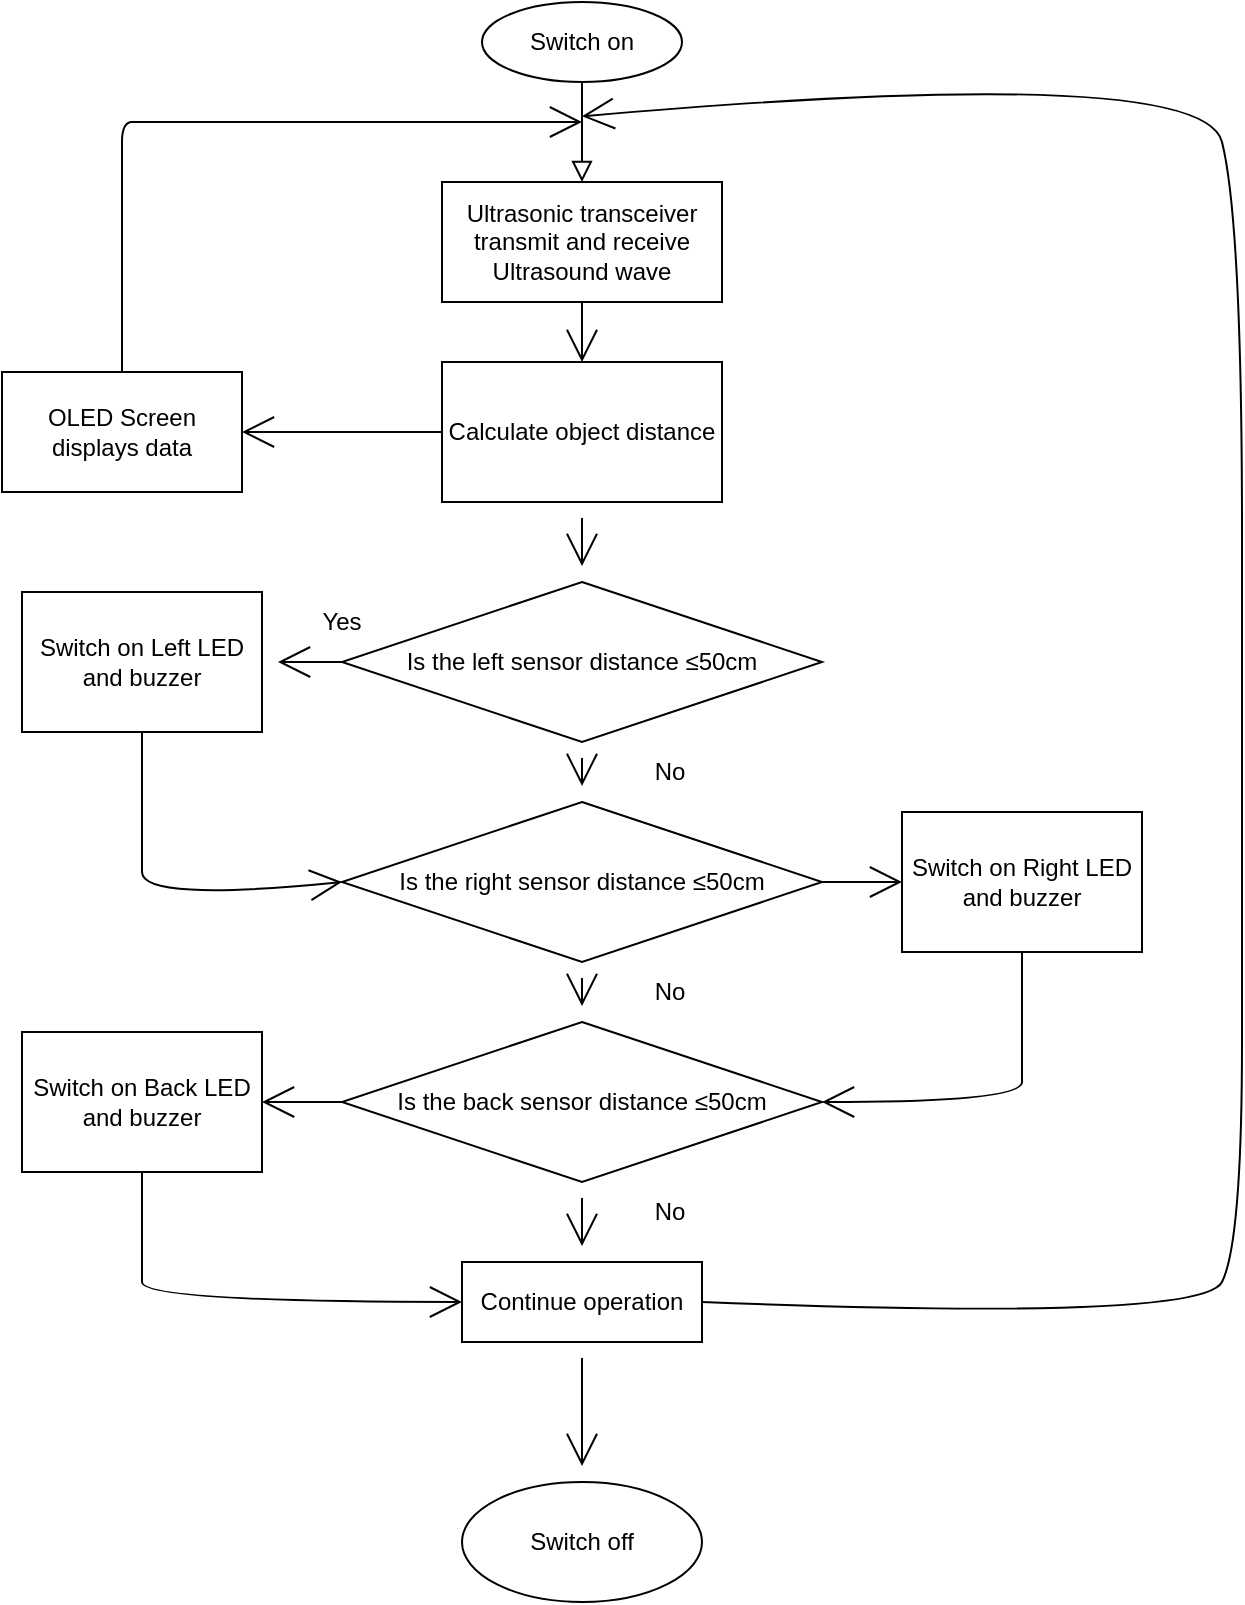 <mxfile version="20.0.1" type="github">
  <diagram id="C5RBs43oDa-KdzZeNtuy" name="Page-1">
    <mxGraphModel dx="1767" dy="776" grid="1" gridSize="10" guides="1" tooltips="1" connect="1" arrows="1" fold="1" page="1" pageScale="1" pageWidth="827" pageHeight="1169" math="0" shadow="0">
      <root>
        <mxCell id="WIyWlLk6GJQsqaUBKTNV-0" />
        <mxCell id="WIyWlLk6GJQsqaUBKTNV-1" parent="WIyWlLk6GJQsqaUBKTNV-0" />
        <mxCell id="WIyWlLk6GJQsqaUBKTNV-2" value="" style="rounded=0;html=1;jettySize=auto;orthogonalLoop=1;fontSize=11;endArrow=block;endFill=0;endSize=8;strokeWidth=1;shadow=0;labelBackgroundColor=none;edgeStyle=orthogonalEdgeStyle;" parent="WIyWlLk6GJQsqaUBKTNV-1" edge="1">
          <mxGeometry relative="1" as="geometry">
            <mxPoint x="400" y="100" as="sourcePoint" />
            <mxPoint x="400" y="150" as="targetPoint" />
          </mxGeometry>
        </mxCell>
        <mxCell id="VKJCHZp7ja3JRvj-tNbH-0" value="Switch on" style="ellipse;whiteSpace=wrap;html=1;hachureGap=4;" vertex="1" parent="WIyWlLk6GJQsqaUBKTNV-1">
          <mxGeometry x="350" y="60" width="100" height="40" as="geometry" />
        </mxCell>
        <mxCell id="VKJCHZp7ja3JRvj-tNbH-1" value="Ultrasonic transceiver transmit and receive Ultrasound wave" style="rounded=0;whiteSpace=wrap;html=1;hachureGap=4;" vertex="1" parent="WIyWlLk6GJQsqaUBKTNV-1">
          <mxGeometry x="330" y="150" width="140" height="60" as="geometry" />
        </mxCell>
        <mxCell id="VKJCHZp7ja3JRvj-tNbH-17" value="" style="edgeStyle=none;curved=1;rounded=0;orthogonalLoop=1;jettySize=auto;html=1;endArrow=open;startSize=14;endSize=14;sourcePerimeterSpacing=8;targetPerimeterSpacing=8;" edge="1" parent="WIyWlLk6GJQsqaUBKTNV-1" source="VKJCHZp7ja3JRvj-tNbH-2" target="VKJCHZp7ja3JRvj-tNbH-16">
          <mxGeometry relative="1" as="geometry" />
        </mxCell>
        <mxCell id="VKJCHZp7ja3JRvj-tNbH-2" value="Calculate object distance" style="rounded=0;whiteSpace=wrap;html=1;hachureGap=4;" vertex="1" parent="WIyWlLk6GJQsqaUBKTNV-1">
          <mxGeometry x="330" y="240" width="140" height="70" as="geometry" />
        </mxCell>
        <mxCell id="VKJCHZp7ja3JRvj-tNbH-3" value="" style="edgeStyle=none;orthogonalLoop=1;jettySize=auto;html=1;rounded=0;endArrow=open;startSize=14;endSize=14;sourcePerimeterSpacing=8;targetPerimeterSpacing=8;curved=1;exitX=0.5;exitY=1;exitDx=0;exitDy=0;entryX=0.5;entryY=0;entryDx=0;entryDy=0;" edge="1" parent="WIyWlLk6GJQsqaUBKTNV-1" source="VKJCHZp7ja3JRvj-tNbH-1" target="VKJCHZp7ja3JRvj-tNbH-2">
          <mxGeometry width="120" relative="1" as="geometry">
            <mxPoint x="880" y="320" as="sourcePoint" />
            <mxPoint x="1000" y="320" as="targetPoint" />
            <Array as="points" />
          </mxGeometry>
        </mxCell>
        <mxCell id="VKJCHZp7ja3JRvj-tNbH-4" value="OLED Screen displays data" style="rounded=0;whiteSpace=wrap;html=1;hachureGap=4;" vertex="1" parent="WIyWlLk6GJQsqaUBKTNV-1">
          <mxGeometry x="110" y="245" width="120" height="60" as="geometry" />
        </mxCell>
        <mxCell id="VKJCHZp7ja3JRvj-tNbH-5" value="" style="edgeStyle=none;orthogonalLoop=1;jettySize=auto;html=1;rounded=0;endArrow=open;startSize=14;endSize=14;sourcePerimeterSpacing=8;targetPerimeterSpacing=8;curved=1;exitX=0;exitY=0.5;exitDx=0;exitDy=0;entryX=1;entryY=0.5;entryDx=0;entryDy=0;" edge="1" parent="WIyWlLk6GJQsqaUBKTNV-1" source="VKJCHZp7ja3JRvj-tNbH-2" target="VKJCHZp7ja3JRvj-tNbH-4">
          <mxGeometry width="120" relative="1" as="geometry">
            <mxPoint x="540" y="290" as="sourcePoint" />
            <mxPoint x="660" y="290" as="targetPoint" />
            <Array as="points" />
          </mxGeometry>
        </mxCell>
        <mxCell id="VKJCHZp7ja3JRvj-tNbH-9" value="" style="edgeStyle=none;orthogonalLoop=1;jettySize=auto;html=1;rounded=0;endArrow=open;startSize=14;endSize=14;sourcePerimeterSpacing=8;targetPerimeterSpacing=8;curved=1;exitX=0.5;exitY=0;exitDx=0;exitDy=0;" edge="1" parent="WIyWlLk6GJQsqaUBKTNV-1" source="VKJCHZp7ja3JRvj-tNbH-4">
          <mxGeometry width="120" relative="1" as="geometry">
            <mxPoint x="630" y="280" as="sourcePoint" />
            <mxPoint x="400" y="120" as="targetPoint" />
            <Array as="points">
              <mxPoint x="170" y="190" />
              <mxPoint x="170" y="140" />
              <mxPoint x="170" y="120" />
              <mxPoint x="180" y="120" />
              <mxPoint x="280" y="120" />
            </Array>
          </mxGeometry>
        </mxCell>
        <mxCell id="VKJCHZp7ja3JRvj-tNbH-19" value="" style="edgeStyle=none;curved=1;rounded=0;orthogonalLoop=1;jettySize=auto;html=1;endArrow=open;startSize=14;endSize=14;sourcePerimeterSpacing=8;targetPerimeterSpacing=8;" edge="1" parent="WIyWlLk6GJQsqaUBKTNV-1" source="VKJCHZp7ja3JRvj-tNbH-16" target="VKJCHZp7ja3JRvj-tNbH-18">
          <mxGeometry relative="1" as="geometry" />
        </mxCell>
        <mxCell id="VKJCHZp7ja3JRvj-tNbH-23" value="" style="edgeStyle=none;curved=1;rounded=0;orthogonalLoop=1;jettySize=auto;html=1;endArrow=open;startSize=14;endSize=14;sourcePerimeterSpacing=8;targetPerimeterSpacing=8;exitX=0;exitY=0.5;exitDx=0;exitDy=0;" edge="1" parent="WIyWlLk6GJQsqaUBKTNV-1" source="VKJCHZp7ja3JRvj-tNbH-16" target="VKJCHZp7ja3JRvj-tNbH-22">
          <mxGeometry relative="1" as="geometry" />
        </mxCell>
        <mxCell id="VKJCHZp7ja3JRvj-tNbH-16" value="Is the left sensor distance ≤50cm" style="rhombus;whiteSpace=wrap;html=1;hachureGap=4;" vertex="1" parent="WIyWlLk6GJQsqaUBKTNV-1">
          <mxGeometry x="280" y="350" width="240" height="80" as="geometry" />
        </mxCell>
        <mxCell id="VKJCHZp7ja3JRvj-tNbH-21" value="" style="edgeStyle=none;curved=1;rounded=0;orthogonalLoop=1;jettySize=auto;html=1;endArrow=open;startSize=14;endSize=14;sourcePerimeterSpacing=8;targetPerimeterSpacing=8;" edge="1" parent="WIyWlLk6GJQsqaUBKTNV-1" source="VKJCHZp7ja3JRvj-tNbH-18" target="VKJCHZp7ja3JRvj-tNbH-20">
          <mxGeometry relative="1" as="geometry" />
        </mxCell>
        <mxCell id="VKJCHZp7ja3JRvj-tNbH-18" value="Is the right sensor distance ≤50cm" style="rhombus;whiteSpace=wrap;html=1;hachureGap=4;" vertex="1" parent="WIyWlLk6GJQsqaUBKTNV-1">
          <mxGeometry x="280" y="460" width="240" height="80" as="geometry" />
        </mxCell>
        <mxCell id="VKJCHZp7ja3JRvj-tNbH-31" value="" style="edgeStyle=none;curved=1;rounded=0;orthogonalLoop=1;jettySize=auto;html=1;endArrow=open;startSize=14;endSize=14;sourcePerimeterSpacing=8;targetPerimeterSpacing=8;" edge="1" parent="WIyWlLk6GJQsqaUBKTNV-1" source="VKJCHZp7ja3JRvj-tNbH-20" target="VKJCHZp7ja3JRvj-tNbH-30">
          <mxGeometry relative="1" as="geometry" />
        </mxCell>
        <mxCell id="VKJCHZp7ja3JRvj-tNbH-20" value="Is the back sensor distance ≤50cm" style="rhombus;whiteSpace=wrap;html=1;hachureGap=4;" vertex="1" parent="WIyWlLk6GJQsqaUBKTNV-1">
          <mxGeometry x="280" y="570" width="240" height="80" as="geometry" />
        </mxCell>
        <mxCell id="VKJCHZp7ja3JRvj-tNbH-22" value="Switch on Left LED and buzzer" style="whiteSpace=wrap;html=1;hachureGap=4;" vertex="1" parent="WIyWlLk6GJQsqaUBKTNV-1">
          <mxGeometry x="120" y="355" width="120" height="70" as="geometry" />
        </mxCell>
        <mxCell id="VKJCHZp7ja3JRvj-tNbH-24" value="Yes" style="text;strokeColor=none;fillColor=none;html=1;align=center;verticalAlign=middle;whiteSpace=wrap;rounded=0;hachureGap=4;" vertex="1" parent="WIyWlLk6GJQsqaUBKTNV-1">
          <mxGeometry x="250" y="355" width="60" height="30" as="geometry" />
        </mxCell>
        <mxCell id="VKJCHZp7ja3JRvj-tNbH-25" value="No" style="text;strokeColor=none;fillColor=none;html=1;align=center;verticalAlign=middle;whiteSpace=wrap;rounded=0;hachureGap=4;" vertex="1" parent="WIyWlLk6GJQsqaUBKTNV-1">
          <mxGeometry x="414" y="430" width="60" height="30" as="geometry" />
        </mxCell>
        <mxCell id="VKJCHZp7ja3JRvj-tNbH-26" value="No" style="text;strokeColor=none;fillColor=none;html=1;align=center;verticalAlign=middle;whiteSpace=wrap;rounded=0;hachureGap=4;" vertex="1" parent="WIyWlLk6GJQsqaUBKTNV-1">
          <mxGeometry x="414" y="540" width="60" height="30" as="geometry" />
        </mxCell>
        <mxCell id="VKJCHZp7ja3JRvj-tNbH-33" value="" style="edgeStyle=none;curved=1;rounded=0;orthogonalLoop=1;jettySize=auto;html=1;endArrow=open;startSize=14;endSize=14;sourcePerimeterSpacing=8;targetPerimeterSpacing=8;" edge="1" parent="WIyWlLk6GJQsqaUBKTNV-1" source="VKJCHZp7ja3JRvj-tNbH-30" target="VKJCHZp7ja3JRvj-tNbH-32">
          <mxGeometry relative="1" as="geometry" />
        </mxCell>
        <mxCell id="VKJCHZp7ja3JRvj-tNbH-30" value="Continue operation" style="whiteSpace=wrap;html=1;hachureGap=4;" vertex="1" parent="WIyWlLk6GJQsqaUBKTNV-1">
          <mxGeometry x="340" y="690" width="120" height="40" as="geometry" />
        </mxCell>
        <mxCell id="VKJCHZp7ja3JRvj-tNbH-32" value="Switch off" style="ellipse;whiteSpace=wrap;html=1;hachureGap=4;" vertex="1" parent="WIyWlLk6GJQsqaUBKTNV-1">
          <mxGeometry x="340" y="800" width="120" height="60" as="geometry" />
        </mxCell>
        <mxCell id="VKJCHZp7ja3JRvj-tNbH-34" value="Switch on Right LED and buzzer" style="whiteSpace=wrap;html=1;hachureGap=4;" vertex="1" parent="WIyWlLk6GJQsqaUBKTNV-1">
          <mxGeometry x="560" y="465" width="120" height="70" as="geometry" />
        </mxCell>
        <mxCell id="VKJCHZp7ja3JRvj-tNbH-35" value="Switch on Back LED and buzzer" style="whiteSpace=wrap;html=1;hachureGap=4;" vertex="1" parent="WIyWlLk6GJQsqaUBKTNV-1">
          <mxGeometry x="120" y="575" width="120" height="70" as="geometry" />
        </mxCell>
        <mxCell id="VKJCHZp7ja3JRvj-tNbH-36" value="" style="edgeStyle=none;orthogonalLoop=1;jettySize=auto;html=1;rounded=0;endArrow=open;startSize=14;endSize=14;sourcePerimeterSpacing=8;targetPerimeterSpacing=8;curved=1;exitX=1;exitY=0.5;exitDx=0;exitDy=0;entryX=0;entryY=0.5;entryDx=0;entryDy=0;" edge="1" parent="WIyWlLk6GJQsqaUBKTNV-1" source="VKJCHZp7ja3JRvj-tNbH-18" target="VKJCHZp7ja3JRvj-tNbH-34">
          <mxGeometry width="120" relative="1" as="geometry">
            <mxPoint x="540" y="510" as="sourcePoint" />
            <mxPoint x="660" y="510" as="targetPoint" />
            <Array as="points" />
          </mxGeometry>
        </mxCell>
        <mxCell id="VKJCHZp7ja3JRvj-tNbH-37" value="" style="edgeStyle=none;orthogonalLoop=1;jettySize=auto;html=1;rounded=0;endArrow=open;startSize=14;endSize=14;sourcePerimeterSpacing=8;targetPerimeterSpacing=8;curved=1;exitX=0;exitY=0.5;exitDx=0;exitDy=0;entryX=1;entryY=0.5;entryDx=0;entryDy=0;" edge="1" parent="WIyWlLk6GJQsqaUBKTNV-1" source="VKJCHZp7ja3JRvj-tNbH-20" target="VKJCHZp7ja3JRvj-tNbH-35">
          <mxGeometry width="120" relative="1" as="geometry">
            <mxPoint x="540" y="510" as="sourcePoint" />
            <mxPoint x="660" y="510" as="targetPoint" />
            <Array as="points" />
          </mxGeometry>
        </mxCell>
        <mxCell id="VKJCHZp7ja3JRvj-tNbH-42" value="No" style="text;strokeColor=none;fillColor=none;html=1;align=center;verticalAlign=middle;whiteSpace=wrap;rounded=0;hachureGap=4;" vertex="1" parent="WIyWlLk6GJQsqaUBKTNV-1">
          <mxGeometry x="414" y="650" width="60" height="30" as="geometry" />
        </mxCell>
        <mxCell id="VKJCHZp7ja3JRvj-tNbH-43" value="" style="edgeStyle=none;orthogonalLoop=1;jettySize=auto;html=1;rounded=0;endArrow=open;startSize=14;endSize=14;sourcePerimeterSpacing=8;targetPerimeterSpacing=8;curved=1;exitX=0.5;exitY=1;exitDx=0;exitDy=0;entryX=0;entryY=0.5;entryDx=0;entryDy=0;" edge="1" parent="WIyWlLk6GJQsqaUBKTNV-1" source="VKJCHZp7ja3JRvj-tNbH-22" target="VKJCHZp7ja3JRvj-tNbH-18">
          <mxGeometry width="120" relative="1" as="geometry">
            <mxPoint x="540" y="400" as="sourcePoint" />
            <mxPoint x="660" y="400" as="targetPoint" />
            <Array as="points">
              <mxPoint x="180" y="480" />
              <mxPoint x="180" y="510" />
            </Array>
          </mxGeometry>
        </mxCell>
        <mxCell id="VKJCHZp7ja3JRvj-tNbH-44" value="" style="edgeStyle=none;orthogonalLoop=1;jettySize=auto;html=1;rounded=0;endArrow=open;startSize=14;endSize=14;sourcePerimeterSpacing=8;targetPerimeterSpacing=8;curved=1;exitX=0.5;exitY=1;exitDx=0;exitDy=0;entryX=0;entryY=0.5;entryDx=0;entryDy=0;" edge="1" parent="WIyWlLk6GJQsqaUBKTNV-1" source="VKJCHZp7ja3JRvj-tNbH-35" target="VKJCHZp7ja3JRvj-tNbH-30">
          <mxGeometry width="120" relative="1" as="geometry">
            <mxPoint x="540" y="630" as="sourcePoint" />
            <mxPoint x="660" y="630" as="targetPoint" />
            <Array as="points">
              <mxPoint x="180" y="690" />
              <mxPoint x="180" y="710" />
            </Array>
          </mxGeometry>
        </mxCell>
        <mxCell id="VKJCHZp7ja3JRvj-tNbH-45" value="" style="edgeStyle=none;orthogonalLoop=1;jettySize=auto;html=1;rounded=0;endArrow=open;startSize=14;endSize=14;sourcePerimeterSpacing=8;targetPerimeterSpacing=8;curved=1;exitX=0.5;exitY=1;exitDx=0;exitDy=0;entryX=1;entryY=0.5;entryDx=0;entryDy=0;" edge="1" parent="WIyWlLk6GJQsqaUBKTNV-1" source="VKJCHZp7ja3JRvj-tNbH-34" target="VKJCHZp7ja3JRvj-tNbH-20">
          <mxGeometry width="120" relative="1" as="geometry">
            <mxPoint x="540" y="630" as="sourcePoint" />
            <mxPoint x="660" y="630" as="targetPoint" />
            <Array as="points">
              <mxPoint x="620" y="590" />
              <mxPoint x="620" y="610" />
            </Array>
          </mxGeometry>
        </mxCell>
        <mxCell id="VKJCHZp7ja3JRvj-tNbH-46" value="" style="edgeStyle=none;orthogonalLoop=1;jettySize=auto;html=1;rounded=0;endArrow=open;startSize=14;endSize=14;sourcePerimeterSpacing=8;targetPerimeterSpacing=8;curved=1;exitX=1;exitY=0.5;exitDx=0;exitDy=0;" edge="1" parent="WIyWlLk6GJQsqaUBKTNV-1" source="VKJCHZp7ja3JRvj-tNbH-30">
          <mxGeometry width="120" relative="1" as="geometry">
            <mxPoint x="540" y="630" as="sourcePoint" />
            <mxPoint x="400" y="117.176" as="targetPoint" />
            <Array as="points">
              <mxPoint x="710" y="720" />
              <mxPoint x="730" y="680" />
              <mxPoint x="730" y="480" />
              <mxPoint x="730" y="170" />
              <mxPoint x="710" y="90" />
            </Array>
          </mxGeometry>
        </mxCell>
      </root>
    </mxGraphModel>
  </diagram>
</mxfile>
